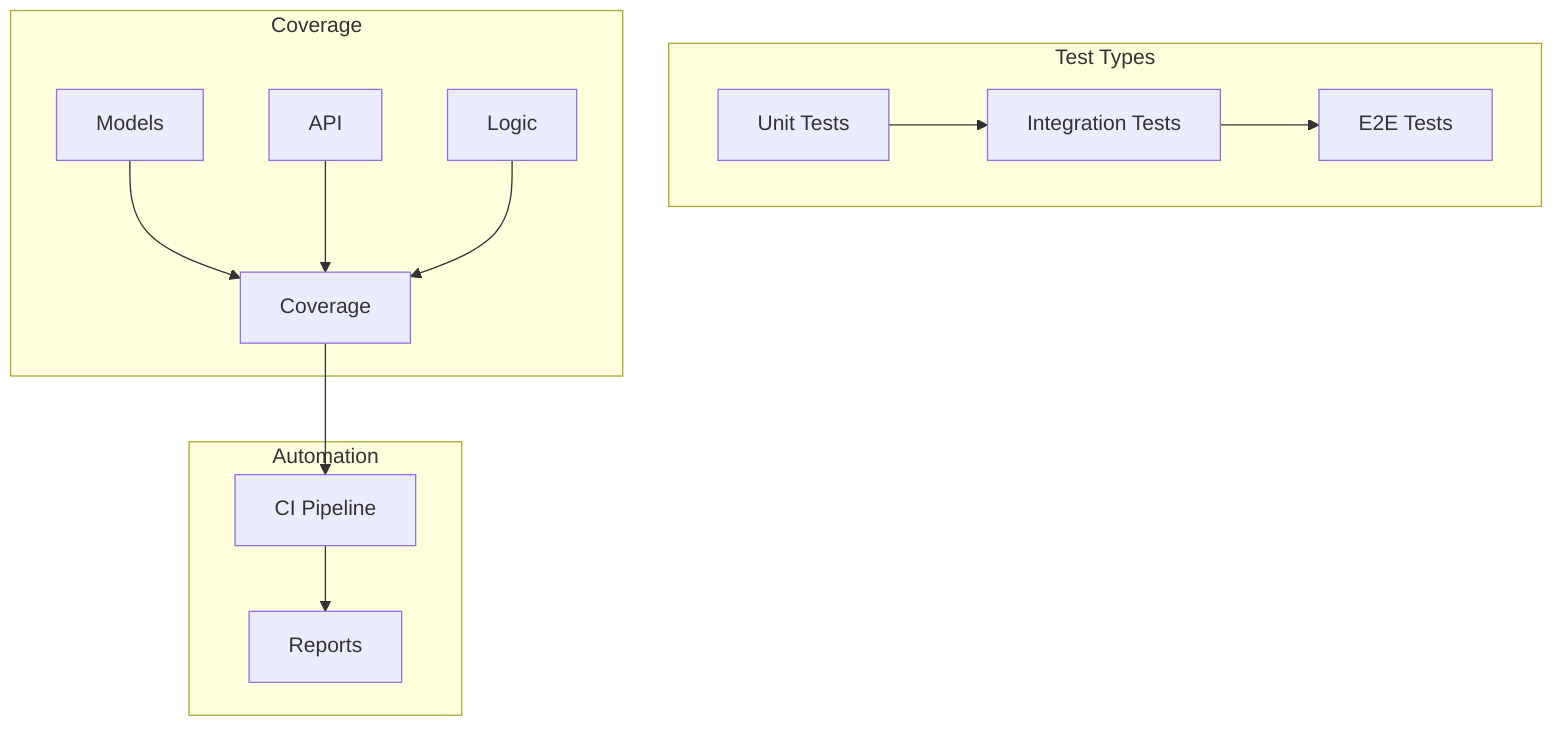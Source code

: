 graph TD
    subgraph "Test Types"
        U[Unit Tests] --> I[Integration Tests]
        I --> E[E2E Tests]
    end
    
    subgraph "Coverage"
        M[Models] --> C[Coverage]
        A[API] --> C
        L[Logic] --> C
    end
    
    subgraph "Automation"
        C --> CI[CI Pipeline]
        CI --> R[Reports]
    end